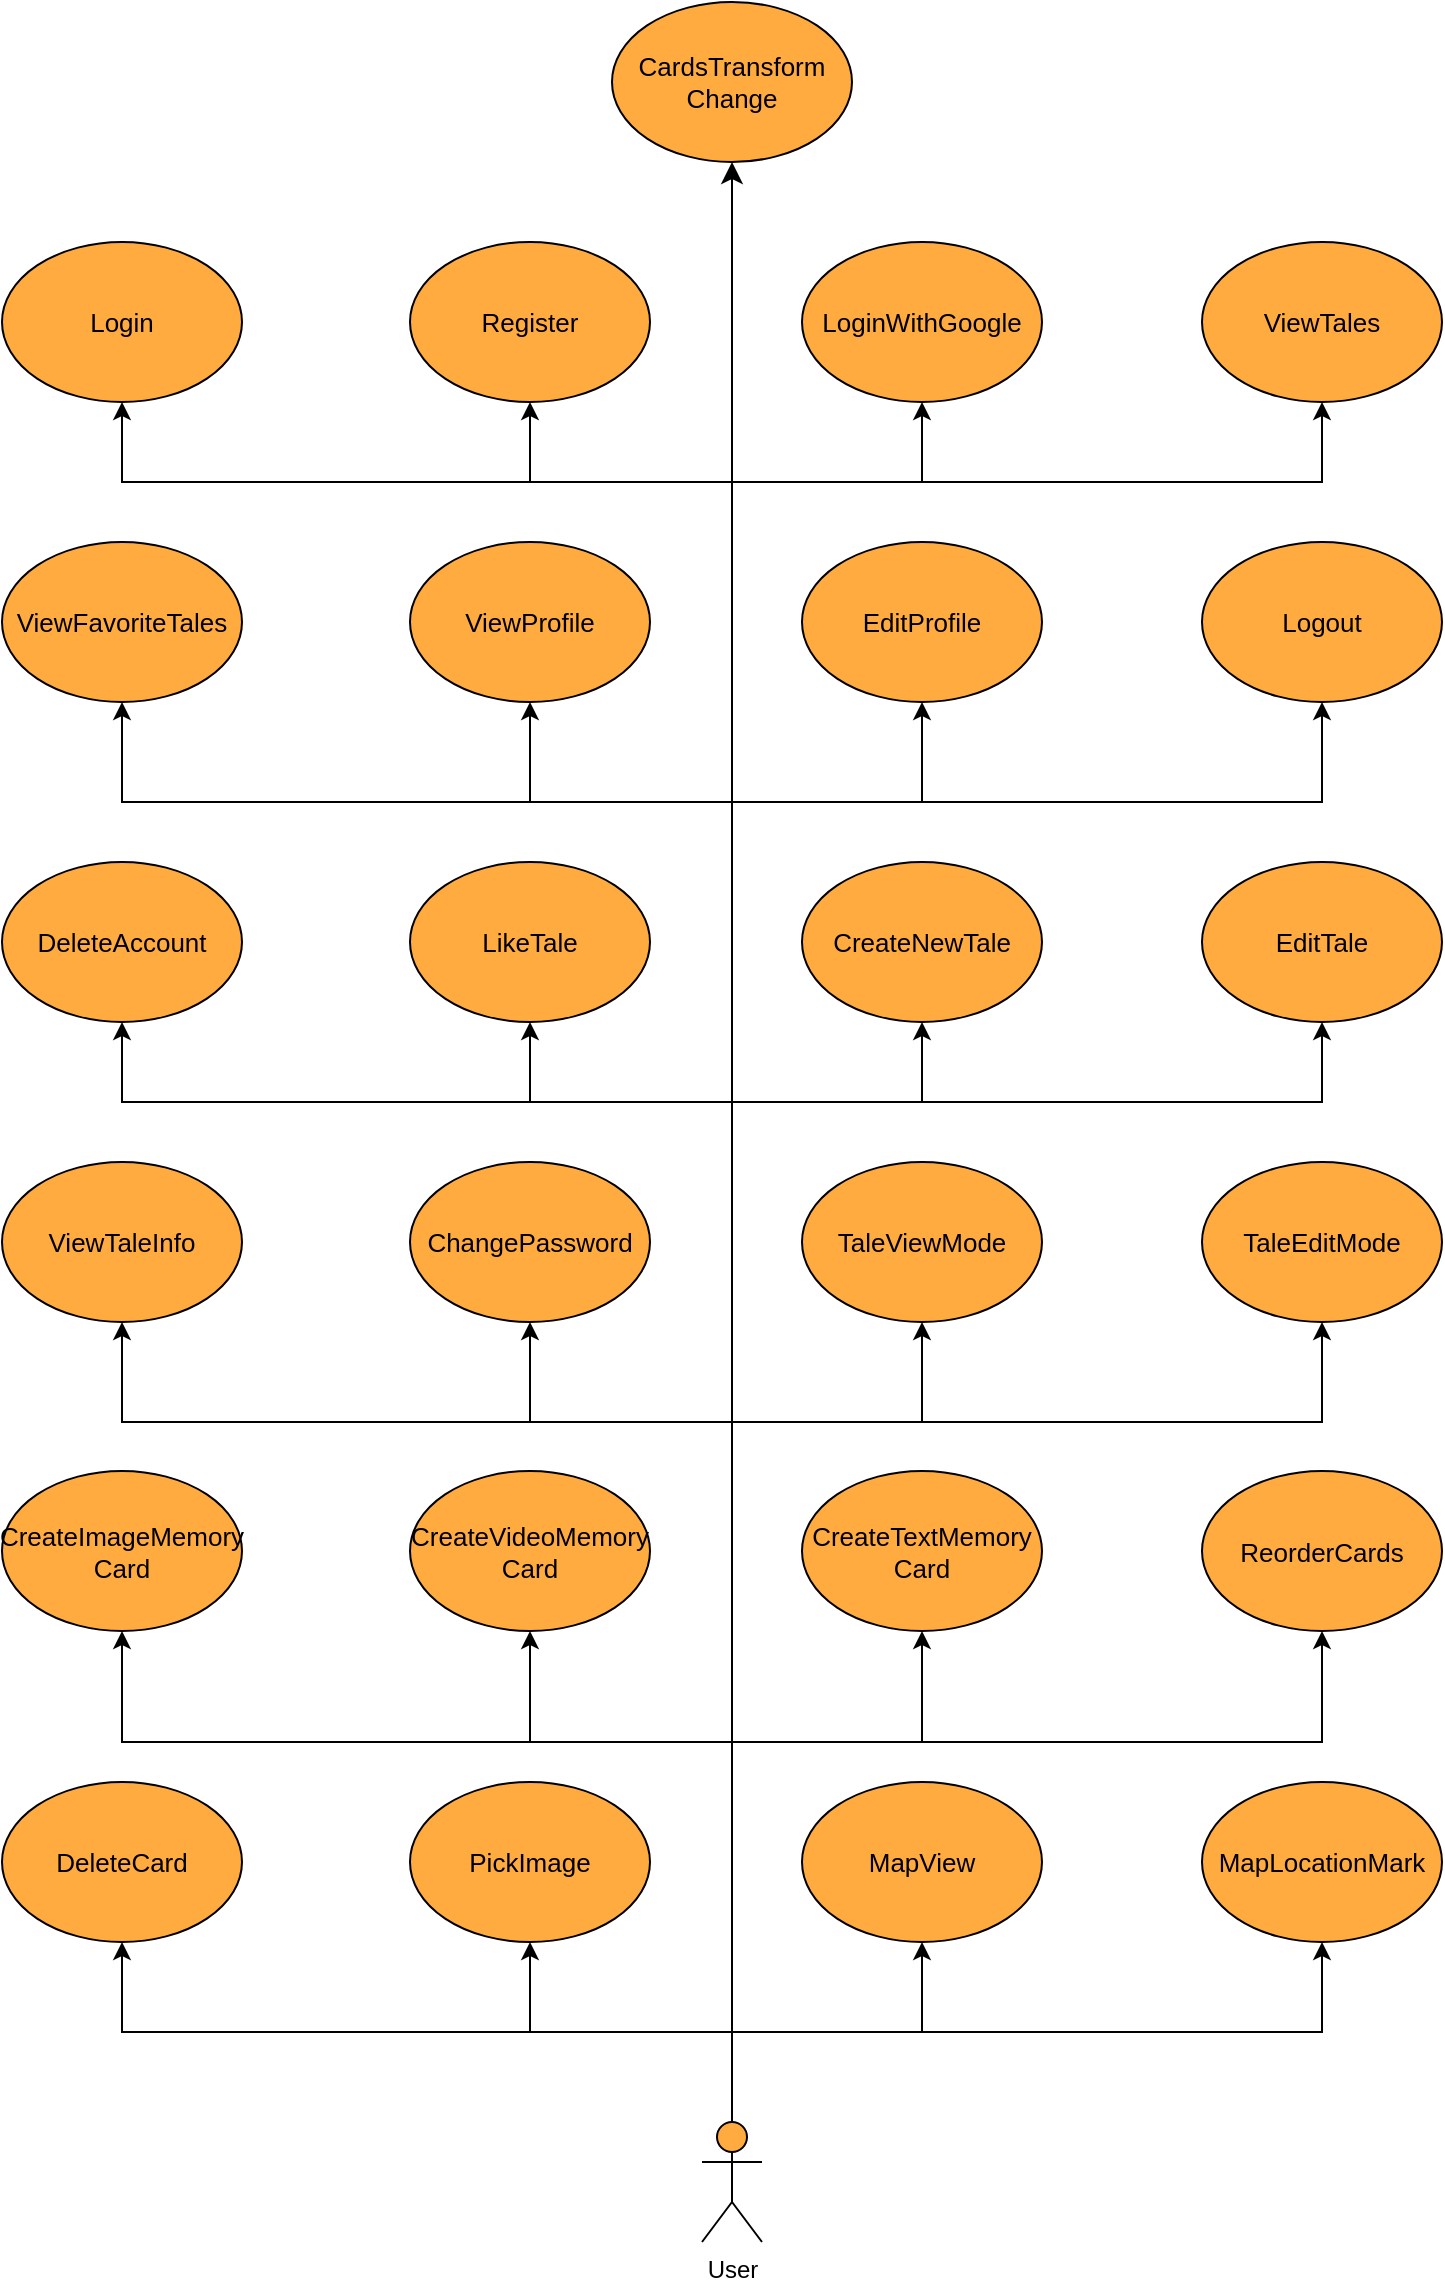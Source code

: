 <mxfile version="23.1.1" type="device">
  <diagram name="Page-1" id="EM41Mt3AX6mShN2pd6Ri">
    <mxGraphModel dx="1878" dy="2132" grid="1" gridSize="10" guides="1" tooltips="1" connect="1" arrows="1" fold="1" page="1" pageScale="1" pageWidth="827" pageHeight="1169" math="0" shadow="0">
      <root>
        <mxCell id="0" />
        <mxCell id="1" parent="0" />
        <mxCell id="ET9aBbZn6iqBtlQ4xHGF-1" value="Register" style="ellipse;whiteSpace=wrap;html=1;fillColor=#ffab40;fontSize=13;" parent="1" vertex="1">
          <mxGeometry x="354" y="-110" width="120" height="80" as="geometry" />
        </mxCell>
        <mxCell id="ET9aBbZn6iqBtlQ4xHGF-2" value="LoginWithGoogle" style="ellipse;whiteSpace=wrap;html=1;fillColor=#ffab40;fontSize=13;" parent="1" vertex="1">
          <mxGeometry x="550" y="-110" width="120" height="80" as="geometry" />
        </mxCell>
        <mxCell id="ET9aBbZn6iqBtlQ4xHGF-3" value="Login" style="ellipse;whiteSpace=wrap;html=1;fillColor=#ffab40;fontSize=13;" parent="1" vertex="1">
          <mxGeometry x="150" y="-110" width="120" height="80" as="geometry" />
        </mxCell>
        <mxCell id="ET9aBbZn6iqBtlQ4xHGF-4" value="ViewTales" style="ellipse;whiteSpace=wrap;html=1;fillColor=#ffab40;fontSize=13;" parent="1" vertex="1">
          <mxGeometry x="750" y="-110" width="120" height="80" as="geometry" />
        </mxCell>
        <mxCell id="ET9aBbZn6iqBtlQ4xHGF-5" value="ViewProfile" style="ellipse;whiteSpace=wrap;html=1;fillColor=#ffab40;fontSize=13;" parent="1" vertex="1">
          <mxGeometry x="354" y="40" width="120" height="80" as="geometry" />
        </mxCell>
        <mxCell id="ET9aBbZn6iqBtlQ4xHGF-6" value="EditProfile" style="ellipse;whiteSpace=wrap;html=1;fillColor=#ffab40;fontSize=13;" parent="1" vertex="1">
          <mxGeometry x="550" y="40" width="120" height="80" as="geometry" />
        </mxCell>
        <mxCell id="ET9aBbZn6iqBtlQ4xHGF-7" value="ViewFavoriteTales" style="ellipse;whiteSpace=wrap;html=1;fillColor=#ffab40;fontSize=13;" parent="1" vertex="1">
          <mxGeometry x="150" y="40" width="120" height="80" as="geometry" />
        </mxCell>
        <mxCell id="ET9aBbZn6iqBtlQ4xHGF-8" value="Logout" style="ellipse;whiteSpace=wrap;html=1;fillColor=#ffab40;fontSize=13;" parent="1" vertex="1">
          <mxGeometry x="750" y="40" width="120" height="80" as="geometry" />
        </mxCell>
        <mxCell id="ET9aBbZn6iqBtlQ4xHGF-10" value="LikeTale" style="ellipse;whiteSpace=wrap;html=1;fillColor=#ffab40;fontSize=13;" parent="1" vertex="1">
          <mxGeometry x="354" y="200" width="120" height="80" as="geometry" />
        </mxCell>
        <mxCell id="ET9aBbZn6iqBtlQ4xHGF-11" value="CreateNewTale" style="ellipse;whiteSpace=wrap;html=1;fillColor=#ffab40;fontSize=13;" parent="1" vertex="1">
          <mxGeometry x="550" y="200" width="120" height="80" as="geometry" />
        </mxCell>
        <mxCell id="ET9aBbZn6iqBtlQ4xHGF-12" value="DeleteAccount" style="ellipse;whiteSpace=wrap;html=1;fillColor=#ffab40;fontSize=13;" parent="1" vertex="1">
          <mxGeometry x="150" y="200" width="120" height="80" as="geometry" />
        </mxCell>
        <mxCell id="ET9aBbZn6iqBtlQ4xHGF-13" value="EditTale" style="ellipse;whiteSpace=wrap;html=1;fillColor=#ffab40;fontSize=13;" parent="1" vertex="1">
          <mxGeometry x="750" y="200" width="120" height="80" as="geometry" />
        </mxCell>
        <mxCell id="ET9aBbZn6iqBtlQ4xHGF-14" value="ChangePassword" style="ellipse;whiteSpace=wrap;html=1;fillColor=#ffab40;fontSize=13;" parent="1" vertex="1">
          <mxGeometry x="354" y="350" width="120" height="80" as="geometry" />
        </mxCell>
        <mxCell id="ET9aBbZn6iqBtlQ4xHGF-15" value="TaleViewMode" style="ellipse;whiteSpace=wrap;html=1;fillColor=#ffab40;fontSize=13;" parent="1" vertex="1">
          <mxGeometry x="550" y="350" width="120" height="80" as="geometry" />
        </mxCell>
        <mxCell id="ET9aBbZn6iqBtlQ4xHGF-16" value="ViewTaleInfo" style="ellipse;whiteSpace=wrap;html=1;fillColor=#ffab40;fontSize=13;" parent="1" vertex="1">
          <mxGeometry x="150" y="350" width="120" height="80" as="geometry" />
        </mxCell>
        <mxCell id="ET9aBbZn6iqBtlQ4xHGF-17" value="TaleEditMode" style="ellipse;whiteSpace=wrap;html=1;fillColor=#ffab40;fontSize=13;" parent="1" vertex="1">
          <mxGeometry x="750" y="350" width="120" height="80" as="geometry" />
        </mxCell>
        <mxCell id="ET9aBbZn6iqBtlQ4xHGF-18" value="CreateVideoMemory&lt;br style=&quot;font-size: 13px;&quot;&gt;Card" style="ellipse;whiteSpace=wrap;html=1;fillColor=#ffab40;fontSize=13;" parent="1" vertex="1">
          <mxGeometry x="354" y="504.5" width="120" height="80" as="geometry" />
        </mxCell>
        <mxCell id="ET9aBbZn6iqBtlQ4xHGF-19" value="CreateTextMemory&lt;br style=&quot;font-size: 13px;&quot;&gt;Card" style="ellipse;whiteSpace=wrap;html=1;fillColor=#ffab40;fontSize=13;" parent="1" vertex="1">
          <mxGeometry x="550" y="504.5" width="120" height="80" as="geometry" />
        </mxCell>
        <mxCell id="ET9aBbZn6iqBtlQ4xHGF-20" value="CreateImageMemory&lt;br style=&quot;font-size: 13px;&quot;&gt;Card" style="ellipse;whiteSpace=wrap;html=1;fillColor=#ffab40;fontSize=13;" parent="1" vertex="1">
          <mxGeometry x="150" y="504.5" width="120" height="80" as="geometry" />
        </mxCell>
        <mxCell id="ET9aBbZn6iqBtlQ4xHGF-21" value="ReorderCards" style="ellipse;whiteSpace=wrap;html=1;fillColor=#ffab40;fontSize=13;" parent="1" vertex="1">
          <mxGeometry x="750" y="504.5" width="120" height="80" as="geometry" />
        </mxCell>
        <mxCell id="ET9aBbZn6iqBtlQ4xHGF-25" value="PickImage" style="ellipse;whiteSpace=wrap;html=1;fillColor=#ffab40;fontSize=13;" parent="1" vertex="1">
          <mxGeometry x="354" y="660" width="120" height="80" as="geometry" />
        </mxCell>
        <mxCell id="ET9aBbZn6iqBtlQ4xHGF-26" value="MapView" style="ellipse;whiteSpace=wrap;html=1;fillColor=#ffab40;fontSize=13;" parent="1" vertex="1">
          <mxGeometry x="550" y="660" width="120" height="80" as="geometry" />
        </mxCell>
        <mxCell id="ET9aBbZn6iqBtlQ4xHGF-27" value="DeleteCard" style="ellipse;whiteSpace=wrap;html=1;fillColor=#ffab40;fontSize=13;" parent="1" vertex="1">
          <mxGeometry x="150" y="660" width="120" height="80" as="geometry" />
        </mxCell>
        <mxCell id="ET9aBbZn6iqBtlQ4xHGF-28" value="MapLocationMark" style="ellipse;whiteSpace=wrap;html=1;fillColor=#ffab40;fontSize=13;" parent="1" vertex="1">
          <mxGeometry x="750" y="660" width="120" height="80" as="geometry" />
        </mxCell>
        <mxCell id="ET9aBbZn6iqBtlQ4xHGF-35" style="edgeStyle=orthogonalEdgeStyle;rounded=0;orthogonalLoop=1;jettySize=auto;html=1;exitX=0.5;exitY=0;exitDx=0;exitDy=0;exitPerimeter=0;entryX=0.5;entryY=1;entryDx=0;entryDy=0;" parent="1" source="ET9aBbZn6iqBtlQ4xHGF-33" target="ET9aBbZn6iqBtlQ4xHGF-26" edge="1">
          <mxGeometry relative="1" as="geometry" />
        </mxCell>
        <mxCell id="ET9aBbZn6iqBtlQ4xHGF-36" style="edgeStyle=orthogonalEdgeStyle;rounded=0;orthogonalLoop=1;jettySize=auto;html=1;exitX=0.5;exitY=0;exitDx=0;exitDy=0;exitPerimeter=0;entryX=0.5;entryY=1;entryDx=0;entryDy=0;" parent="1" source="ET9aBbZn6iqBtlQ4xHGF-33" target="ET9aBbZn6iqBtlQ4xHGF-28" edge="1">
          <mxGeometry relative="1" as="geometry" />
        </mxCell>
        <mxCell id="ET9aBbZn6iqBtlQ4xHGF-37" style="edgeStyle=orthogonalEdgeStyle;rounded=0;orthogonalLoop=1;jettySize=auto;html=1;exitX=0.5;exitY=0;exitDx=0;exitDy=0;exitPerimeter=0;entryX=0.5;entryY=1;entryDx=0;entryDy=0;" parent="1" source="ET9aBbZn6iqBtlQ4xHGF-33" target="ET9aBbZn6iqBtlQ4xHGF-25" edge="1">
          <mxGeometry relative="1" as="geometry" />
        </mxCell>
        <mxCell id="ET9aBbZn6iqBtlQ4xHGF-38" style="edgeStyle=orthogonalEdgeStyle;rounded=0;orthogonalLoop=1;jettySize=auto;html=1;exitX=0.5;exitY=0;exitDx=0;exitDy=0;exitPerimeter=0;entryX=0.5;entryY=1;entryDx=0;entryDy=0;" parent="1" source="ET9aBbZn6iqBtlQ4xHGF-33" target="ET9aBbZn6iqBtlQ4xHGF-27" edge="1">
          <mxGeometry relative="1" as="geometry" />
        </mxCell>
        <mxCell id="ET9aBbZn6iqBtlQ4xHGF-39" style="edgeStyle=orthogonalEdgeStyle;rounded=0;orthogonalLoop=1;jettySize=auto;html=1;exitX=0.5;exitY=0;exitDx=0;exitDy=0;exitPerimeter=0;entryX=0.5;entryY=1;entryDx=0;entryDy=0;" parent="1" source="ET9aBbZn6iqBtlQ4xHGF-33" target="ET9aBbZn6iqBtlQ4xHGF-19" edge="1">
          <mxGeometry relative="1" as="geometry">
            <Array as="points">
              <mxPoint x="515" y="640" />
              <mxPoint x="610" y="640" />
            </Array>
          </mxGeometry>
        </mxCell>
        <mxCell id="ET9aBbZn6iqBtlQ4xHGF-40" style="edgeStyle=orthogonalEdgeStyle;rounded=0;orthogonalLoop=1;jettySize=auto;html=1;exitX=0.5;exitY=0;exitDx=0;exitDy=0;exitPerimeter=0;entryX=0.5;entryY=1;entryDx=0;entryDy=0;" parent="1" source="ET9aBbZn6iqBtlQ4xHGF-33" target="ET9aBbZn6iqBtlQ4xHGF-21" edge="1">
          <mxGeometry relative="1" as="geometry">
            <Array as="points">
              <mxPoint x="515" y="640" />
              <mxPoint x="810" y="640" />
            </Array>
          </mxGeometry>
        </mxCell>
        <mxCell id="ET9aBbZn6iqBtlQ4xHGF-41" style="edgeStyle=orthogonalEdgeStyle;rounded=0;orthogonalLoop=1;jettySize=auto;html=1;exitX=0.5;exitY=0;exitDx=0;exitDy=0;exitPerimeter=0;entryX=0.5;entryY=1;entryDx=0;entryDy=0;" parent="1" source="ET9aBbZn6iqBtlQ4xHGF-33" target="ET9aBbZn6iqBtlQ4xHGF-18" edge="1">
          <mxGeometry relative="1" as="geometry">
            <Array as="points">
              <mxPoint x="515" y="640" />
              <mxPoint x="414" y="640" />
            </Array>
          </mxGeometry>
        </mxCell>
        <mxCell id="ET9aBbZn6iqBtlQ4xHGF-42" style="edgeStyle=orthogonalEdgeStyle;rounded=0;orthogonalLoop=1;jettySize=auto;html=1;exitX=0.5;exitY=0;exitDx=0;exitDy=0;exitPerimeter=0;entryX=0.5;entryY=1;entryDx=0;entryDy=0;" parent="1" source="ET9aBbZn6iqBtlQ4xHGF-33" target="ET9aBbZn6iqBtlQ4xHGF-20" edge="1">
          <mxGeometry relative="1" as="geometry">
            <Array as="points">
              <mxPoint x="515" y="640" />
              <mxPoint x="210" y="640" />
            </Array>
          </mxGeometry>
        </mxCell>
        <mxCell id="ET9aBbZn6iqBtlQ4xHGF-43" style="edgeStyle=orthogonalEdgeStyle;rounded=0;orthogonalLoop=1;jettySize=auto;html=1;exitX=0.5;exitY=0;exitDx=0;exitDy=0;exitPerimeter=0;entryX=0.5;entryY=1;entryDx=0;entryDy=0;" parent="1" source="ET9aBbZn6iqBtlQ4xHGF-33" target="ET9aBbZn6iqBtlQ4xHGF-15" edge="1">
          <mxGeometry relative="1" as="geometry">
            <Array as="points">
              <mxPoint x="515" y="480" />
              <mxPoint x="610" y="480" />
            </Array>
          </mxGeometry>
        </mxCell>
        <mxCell id="ET9aBbZn6iqBtlQ4xHGF-44" style="edgeStyle=orthogonalEdgeStyle;rounded=0;orthogonalLoop=1;jettySize=auto;html=1;exitX=0.5;exitY=0;exitDx=0;exitDy=0;exitPerimeter=0;entryX=0.5;entryY=1;entryDx=0;entryDy=0;" parent="1" source="ET9aBbZn6iqBtlQ4xHGF-33" target="ET9aBbZn6iqBtlQ4xHGF-17" edge="1">
          <mxGeometry relative="1" as="geometry">
            <Array as="points">
              <mxPoint x="515" y="480" />
              <mxPoint x="810" y="480" />
            </Array>
          </mxGeometry>
        </mxCell>
        <mxCell id="ET9aBbZn6iqBtlQ4xHGF-45" style="edgeStyle=orthogonalEdgeStyle;rounded=0;orthogonalLoop=1;jettySize=auto;html=1;exitX=0.5;exitY=0;exitDx=0;exitDy=0;exitPerimeter=0;entryX=0.5;entryY=1;entryDx=0;entryDy=0;" parent="1" source="ET9aBbZn6iqBtlQ4xHGF-33" target="ET9aBbZn6iqBtlQ4xHGF-14" edge="1">
          <mxGeometry relative="1" as="geometry">
            <Array as="points">
              <mxPoint x="515" y="480" />
              <mxPoint x="414" y="480" />
            </Array>
          </mxGeometry>
        </mxCell>
        <mxCell id="ET9aBbZn6iqBtlQ4xHGF-46" style="edgeStyle=orthogonalEdgeStyle;rounded=0;orthogonalLoop=1;jettySize=auto;html=1;exitX=0.5;exitY=0;exitDx=0;exitDy=0;exitPerimeter=0;entryX=0.5;entryY=1;entryDx=0;entryDy=0;" parent="1" source="ET9aBbZn6iqBtlQ4xHGF-33" target="ET9aBbZn6iqBtlQ4xHGF-16" edge="1">
          <mxGeometry relative="1" as="geometry">
            <Array as="points">
              <mxPoint x="515" y="480" />
              <mxPoint x="210" y="480" />
            </Array>
          </mxGeometry>
        </mxCell>
        <mxCell id="ET9aBbZn6iqBtlQ4xHGF-47" style="edgeStyle=orthogonalEdgeStyle;rounded=0;orthogonalLoop=1;jettySize=auto;html=1;exitX=0.5;exitY=0;exitDx=0;exitDy=0;exitPerimeter=0;entryX=0.5;entryY=1;entryDx=0;entryDy=0;" parent="1" source="ET9aBbZn6iqBtlQ4xHGF-33" target="ET9aBbZn6iqBtlQ4xHGF-11" edge="1">
          <mxGeometry relative="1" as="geometry">
            <Array as="points">
              <mxPoint x="515" y="320" />
              <mxPoint x="610" y="320" />
            </Array>
          </mxGeometry>
        </mxCell>
        <mxCell id="ET9aBbZn6iqBtlQ4xHGF-48" style="edgeStyle=orthogonalEdgeStyle;rounded=0;orthogonalLoop=1;jettySize=auto;html=1;exitX=0.5;exitY=0;exitDx=0;exitDy=0;exitPerimeter=0;entryX=0.5;entryY=1;entryDx=0;entryDy=0;" parent="1" source="ET9aBbZn6iqBtlQ4xHGF-33" target="ET9aBbZn6iqBtlQ4xHGF-13" edge="1">
          <mxGeometry relative="1" as="geometry">
            <Array as="points">
              <mxPoint x="515" y="320" />
              <mxPoint x="810" y="320" />
            </Array>
          </mxGeometry>
        </mxCell>
        <mxCell id="ET9aBbZn6iqBtlQ4xHGF-49" style="edgeStyle=orthogonalEdgeStyle;rounded=0;orthogonalLoop=1;jettySize=auto;html=1;exitX=0.5;exitY=0;exitDx=0;exitDy=0;exitPerimeter=0;entryX=0.5;entryY=1;entryDx=0;entryDy=0;" parent="1" source="ET9aBbZn6iqBtlQ4xHGF-33" target="ET9aBbZn6iqBtlQ4xHGF-10" edge="1">
          <mxGeometry relative="1" as="geometry">
            <Array as="points">
              <mxPoint x="515" y="320" />
              <mxPoint x="414" y="320" />
            </Array>
          </mxGeometry>
        </mxCell>
        <mxCell id="ET9aBbZn6iqBtlQ4xHGF-50" style="edgeStyle=orthogonalEdgeStyle;rounded=0;orthogonalLoop=1;jettySize=auto;html=1;exitX=0.5;exitY=0;exitDx=0;exitDy=0;exitPerimeter=0;entryX=0.5;entryY=1;entryDx=0;entryDy=0;" parent="1" source="ET9aBbZn6iqBtlQ4xHGF-33" target="ET9aBbZn6iqBtlQ4xHGF-12" edge="1">
          <mxGeometry relative="1" as="geometry">
            <Array as="points">
              <mxPoint x="515" y="320" />
              <mxPoint x="210" y="320" />
            </Array>
          </mxGeometry>
        </mxCell>
        <mxCell id="ET9aBbZn6iqBtlQ4xHGF-52" style="edgeStyle=orthogonalEdgeStyle;rounded=0;orthogonalLoop=1;jettySize=auto;html=1;exitX=0.5;exitY=0;exitDx=0;exitDy=0;exitPerimeter=0;entryX=0.5;entryY=1;entryDx=0;entryDy=0;" parent="1" source="ET9aBbZn6iqBtlQ4xHGF-33" target="ET9aBbZn6iqBtlQ4xHGF-8" edge="1">
          <mxGeometry relative="1" as="geometry">
            <Array as="points">
              <mxPoint x="515" y="170" />
              <mxPoint x="810" y="170" />
            </Array>
          </mxGeometry>
        </mxCell>
        <mxCell id="ET9aBbZn6iqBtlQ4xHGF-53" style="edgeStyle=orthogonalEdgeStyle;rounded=0;orthogonalLoop=1;jettySize=auto;html=1;exitX=0.5;exitY=0;exitDx=0;exitDy=0;exitPerimeter=0;entryX=0.5;entryY=1;entryDx=0;entryDy=0;" parent="1" source="ET9aBbZn6iqBtlQ4xHGF-33" target="ET9aBbZn6iqBtlQ4xHGF-6" edge="1">
          <mxGeometry relative="1" as="geometry">
            <Array as="points">
              <mxPoint x="515" y="170" />
              <mxPoint x="610" y="170" />
            </Array>
          </mxGeometry>
        </mxCell>
        <mxCell id="ET9aBbZn6iqBtlQ4xHGF-54" style="edgeStyle=orthogonalEdgeStyle;rounded=0;orthogonalLoop=1;jettySize=auto;html=1;exitX=0.5;exitY=0;exitDx=0;exitDy=0;exitPerimeter=0;entryX=0.5;entryY=1;entryDx=0;entryDy=0;" parent="1" source="ET9aBbZn6iqBtlQ4xHGF-33" target="ET9aBbZn6iqBtlQ4xHGF-5" edge="1">
          <mxGeometry relative="1" as="geometry">
            <Array as="points">
              <mxPoint x="515" y="170" />
              <mxPoint x="414" y="170" />
            </Array>
          </mxGeometry>
        </mxCell>
        <mxCell id="ET9aBbZn6iqBtlQ4xHGF-55" style="edgeStyle=orthogonalEdgeStyle;rounded=0;orthogonalLoop=1;jettySize=auto;html=1;exitX=0.5;exitY=0;exitDx=0;exitDy=0;exitPerimeter=0;entryX=0.5;entryY=1;entryDx=0;entryDy=0;" parent="1" source="ET9aBbZn6iqBtlQ4xHGF-33" target="ET9aBbZn6iqBtlQ4xHGF-7" edge="1">
          <mxGeometry relative="1" as="geometry">
            <Array as="points">
              <mxPoint x="515" y="170" />
              <mxPoint x="210" y="170" />
            </Array>
          </mxGeometry>
        </mxCell>
        <mxCell id="ET9aBbZn6iqBtlQ4xHGF-57" style="edgeStyle=orthogonalEdgeStyle;rounded=0;orthogonalLoop=1;jettySize=auto;html=1;exitX=0.5;exitY=0;exitDx=0;exitDy=0;exitPerimeter=0;entryX=0.5;entryY=1;entryDx=0;entryDy=0;" parent="1" source="ET9aBbZn6iqBtlQ4xHGF-33" target="ET9aBbZn6iqBtlQ4xHGF-2" edge="1">
          <mxGeometry relative="1" as="geometry">
            <Array as="points">
              <mxPoint x="515" y="10" />
              <mxPoint x="610" y="10" />
            </Array>
          </mxGeometry>
        </mxCell>
        <mxCell id="ET9aBbZn6iqBtlQ4xHGF-58" style="edgeStyle=orthogonalEdgeStyle;rounded=0;orthogonalLoop=1;jettySize=auto;html=1;exitX=0.5;exitY=0;exitDx=0;exitDy=0;exitPerimeter=0;entryX=0.5;entryY=1;entryDx=0;entryDy=0;" parent="1" source="ET9aBbZn6iqBtlQ4xHGF-33" target="ET9aBbZn6iqBtlQ4xHGF-4" edge="1">
          <mxGeometry relative="1" as="geometry">
            <Array as="points">
              <mxPoint x="515" y="10" />
              <mxPoint x="810" y="10" />
            </Array>
          </mxGeometry>
        </mxCell>
        <mxCell id="ET9aBbZn6iqBtlQ4xHGF-59" style="edgeStyle=orthogonalEdgeStyle;rounded=0;orthogonalLoop=1;jettySize=auto;html=1;exitX=0.5;exitY=0;exitDx=0;exitDy=0;exitPerimeter=0;entryX=0.5;entryY=1;entryDx=0;entryDy=0;" parent="1" source="ET9aBbZn6iqBtlQ4xHGF-33" target="ET9aBbZn6iqBtlQ4xHGF-1" edge="1">
          <mxGeometry relative="1" as="geometry">
            <Array as="points">
              <mxPoint x="515" y="10" />
              <mxPoint x="414" y="10" />
            </Array>
          </mxGeometry>
        </mxCell>
        <mxCell id="ET9aBbZn6iqBtlQ4xHGF-60" style="edgeStyle=orthogonalEdgeStyle;rounded=0;orthogonalLoop=1;jettySize=auto;html=1;exitX=0.5;exitY=0;exitDx=0;exitDy=0;exitPerimeter=0;entryX=0.5;entryY=1;entryDx=0;entryDy=0;" parent="1" source="ET9aBbZn6iqBtlQ4xHGF-33" target="ET9aBbZn6iqBtlQ4xHGF-3" edge="1">
          <mxGeometry relative="1" as="geometry">
            <Array as="points">
              <mxPoint x="515" y="10" />
              <mxPoint x="210" y="10" />
            </Array>
          </mxGeometry>
        </mxCell>
        <mxCell id="PF5ctLDPqeCvGLf0qI15-2" style="edgeStyle=none;curved=1;rounded=0;orthogonalLoop=1;jettySize=auto;html=1;exitX=0.5;exitY=0.5;exitDx=0;exitDy=0;exitPerimeter=0;entryX=0.5;entryY=1;entryDx=0;entryDy=0;fontSize=12;startSize=8;endSize=8;" parent="1" source="ET9aBbZn6iqBtlQ4xHGF-33" target="PF5ctLDPqeCvGLf0qI15-1" edge="1">
          <mxGeometry relative="1" as="geometry" />
        </mxCell>
        <mxCell id="ET9aBbZn6iqBtlQ4xHGF-33" value="User" style="shape=umlActor;verticalLabelPosition=bottom;verticalAlign=top;html=1;outlineConnect=0;fillColor=#ffab40;" parent="1" vertex="1">
          <mxGeometry x="500" y="830" width="30" height="60" as="geometry" />
        </mxCell>
        <mxCell id="PF5ctLDPqeCvGLf0qI15-1" value="CardsTransform&lt;br style=&quot;font-size: 13px;&quot;&gt;Change" style="ellipse;whiteSpace=wrap;html=1;fillColor=#ffab40;fontSize=13;" parent="1" vertex="1">
          <mxGeometry x="455" y="-230" width="120" height="80" as="geometry" />
        </mxCell>
      </root>
    </mxGraphModel>
  </diagram>
</mxfile>
